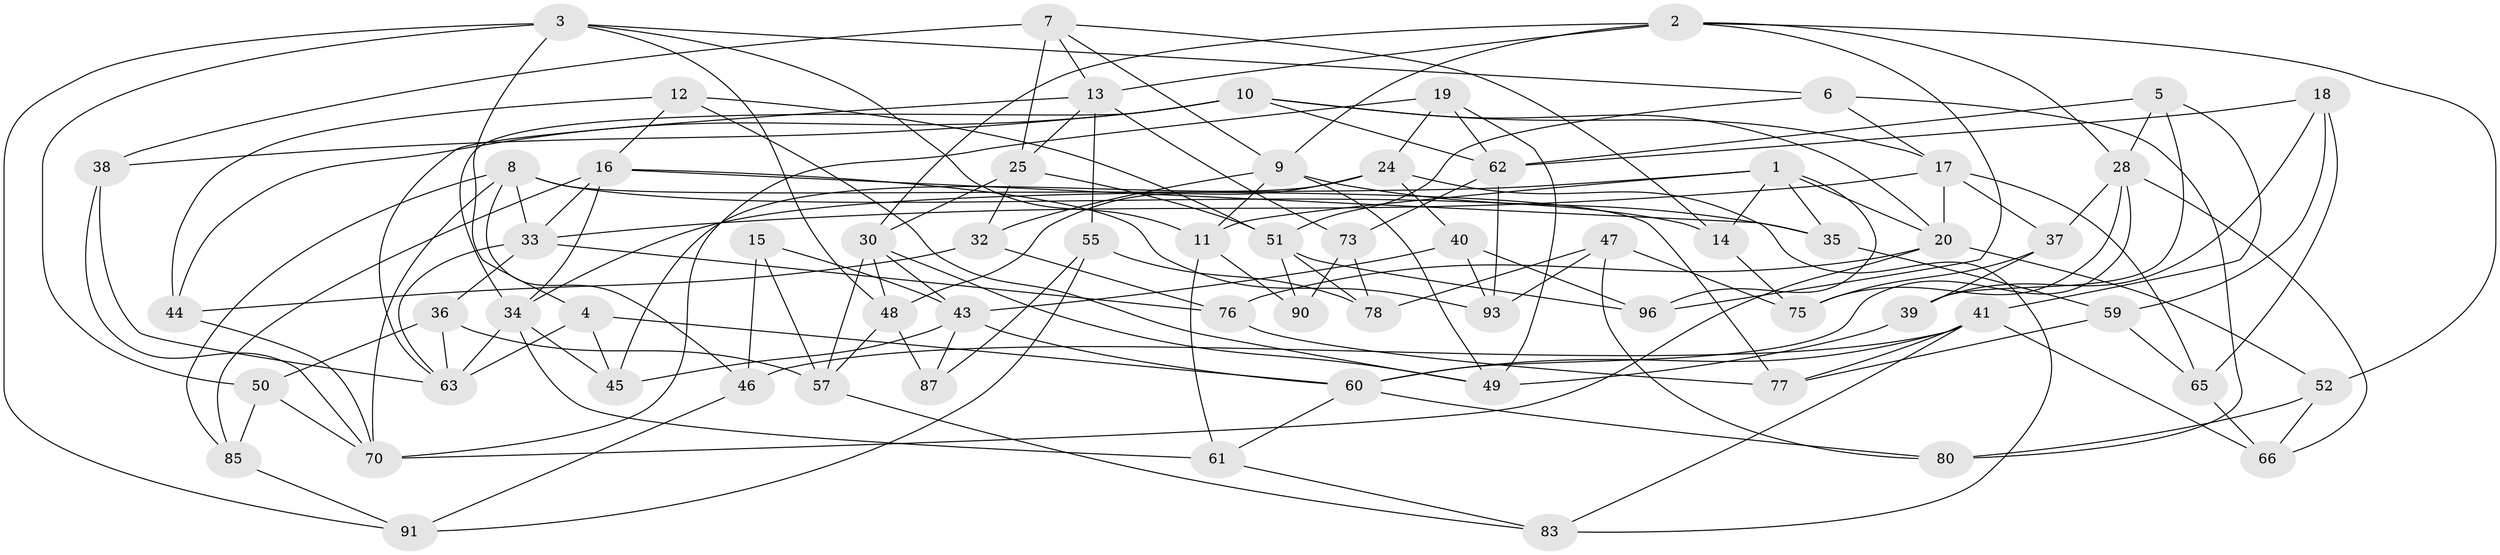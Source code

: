 // original degree distribution, {4: 1.0}
// Generated by graph-tools (version 1.1) at 2025/11/02/27/25 16:11:49]
// undirected, 67 vertices, 157 edges
graph export_dot {
graph [start="1"]
  node [color=gray90,style=filled];
  1 [super="+92"];
  2 [super="+21"];
  3 [super="+86"];
  4;
  5;
  6;
  7 [super="+84"];
  8 [super="+22"];
  9 [super="+68"];
  10 [super="+54"];
  11 [super="+29"];
  12;
  13 [super="+26"];
  14;
  15;
  16 [super="+67"];
  17 [super="+56"];
  18;
  19 [super="+23"];
  20 [super="+27"];
  24 [super="+82"];
  25 [super="+95"];
  28 [super="+69"];
  30 [super="+31"];
  32;
  33 [super="+94"];
  34 [super="+64"];
  35;
  36;
  37;
  38;
  39;
  40;
  41 [super="+42"];
  43 [super="+71"];
  44;
  45;
  46;
  47;
  48 [super="+53"];
  49 [super="+74"];
  50;
  51 [super="+58"];
  52;
  55;
  57 [super="+72"];
  59;
  60 [super="+79"];
  61;
  62 [super="+81"];
  63 [super="+89"];
  65;
  66;
  70 [super="+88"];
  73;
  75;
  76;
  77;
  78;
  80;
  83;
  85;
  87;
  90;
  91;
  93;
  96;
  1 -- 14;
  1 -- 11;
  1 -- 96;
  1 -- 35;
  1 -- 34;
  1 -- 20;
  2 -- 9;
  2 -- 52;
  2 -- 28;
  2 -- 96;
  2 -- 13;
  2 -- 30;
  3 -- 50;
  3 -- 6;
  3 -- 91;
  3 -- 11;
  3 -- 4;
  3 -- 48;
  4 -- 63;
  4 -- 45;
  4 -- 60;
  5 -- 28;
  5 -- 39;
  5 -- 62;
  5 -- 41;
  6 -- 17;
  6 -- 80;
  6 -- 51;
  7 -- 14;
  7 -- 13;
  7 -- 25 [weight=2];
  7 -- 38;
  7 -- 9;
  8 -- 46;
  8 -- 70;
  8 -- 33;
  8 -- 77;
  8 -- 85;
  8 -- 14;
  9 -- 35;
  9 -- 32;
  9 -- 49;
  9 -- 11;
  10 -- 62;
  10 -- 38;
  10 -- 44;
  10 -- 17;
  10 -- 34;
  10 -- 20;
  11 -- 90 [weight=2];
  11 -- 61;
  12 -- 44;
  12 -- 49;
  12 -- 16;
  12 -- 51;
  13 -- 73;
  13 -- 63;
  13 -- 25;
  13 -- 55;
  14 -- 75;
  15 -- 57 [weight=2];
  15 -- 46;
  15 -- 43;
  16 -- 35;
  16 -- 34;
  16 -- 85;
  16 -- 33;
  16 -- 93;
  17 -- 65;
  17 -- 20;
  17 -- 37;
  17 -- 33;
  18 -- 62;
  18 -- 39;
  18 -- 65;
  18 -- 59;
  19 -- 49 [weight=2];
  19 -- 24 [weight=2];
  19 -- 62;
  19 -- 70;
  20 -- 76;
  20 -- 70;
  20 -- 52;
  24 -- 83;
  24 -- 40;
  24 -- 45;
  24 -- 48;
  25 -- 51;
  25 -- 32;
  25 -- 30;
  28 -- 75;
  28 -- 66;
  28 -- 60;
  28 -- 37;
  30 -- 43;
  30 -- 48;
  30 -- 57;
  30 -- 49;
  32 -- 44;
  32 -- 76;
  33 -- 63;
  33 -- 76;
  33 -- 36;
  34 -- 61;
  34 -- 45;
  34 -- 63;
  35 -- 59;
  36 -- 57;
  36 -- 50;
  36 -- 63;
  37 -- 75;
  37 -- 39;
  38 -- 70;
  38 -- 63;
  39 -- 49;
  40 -- 93;
  40 -- 96;
  40 -- 43;
  41 -- 77;
  41 -- 60;
  41 -- 83;
  41 -- 66;
  41 -- 46;
  43 -- 87;
  43 -- 45;
  43 -- 60;
  44 -- 70;
  46 -- 91;
  47 -- 78;
  47 -- 75;
  47 -- 80;
  47 -- 93;
  48 -- 87 [weight=2];
  48 -- 57;
  50 -- 70;
  50 -- 85;
  51 -- 96;
  51 -- 78;
  51 -- 90;
  52 -- 80;
  52 -- 66;
  55 -- 91;
  55 -- 87;
  55 -- 78;
  57 -- 83;
  59 -- 65;
  59 -- 77;
  60 -- 61;
  60 -- 80;
  61 -- 83;
  62 -- 73;
  62 -- 93;
  65 -- 66;
  73 -- 78;
  73 -- 90;
  76 -- 77;
  85 -- 91;
}
